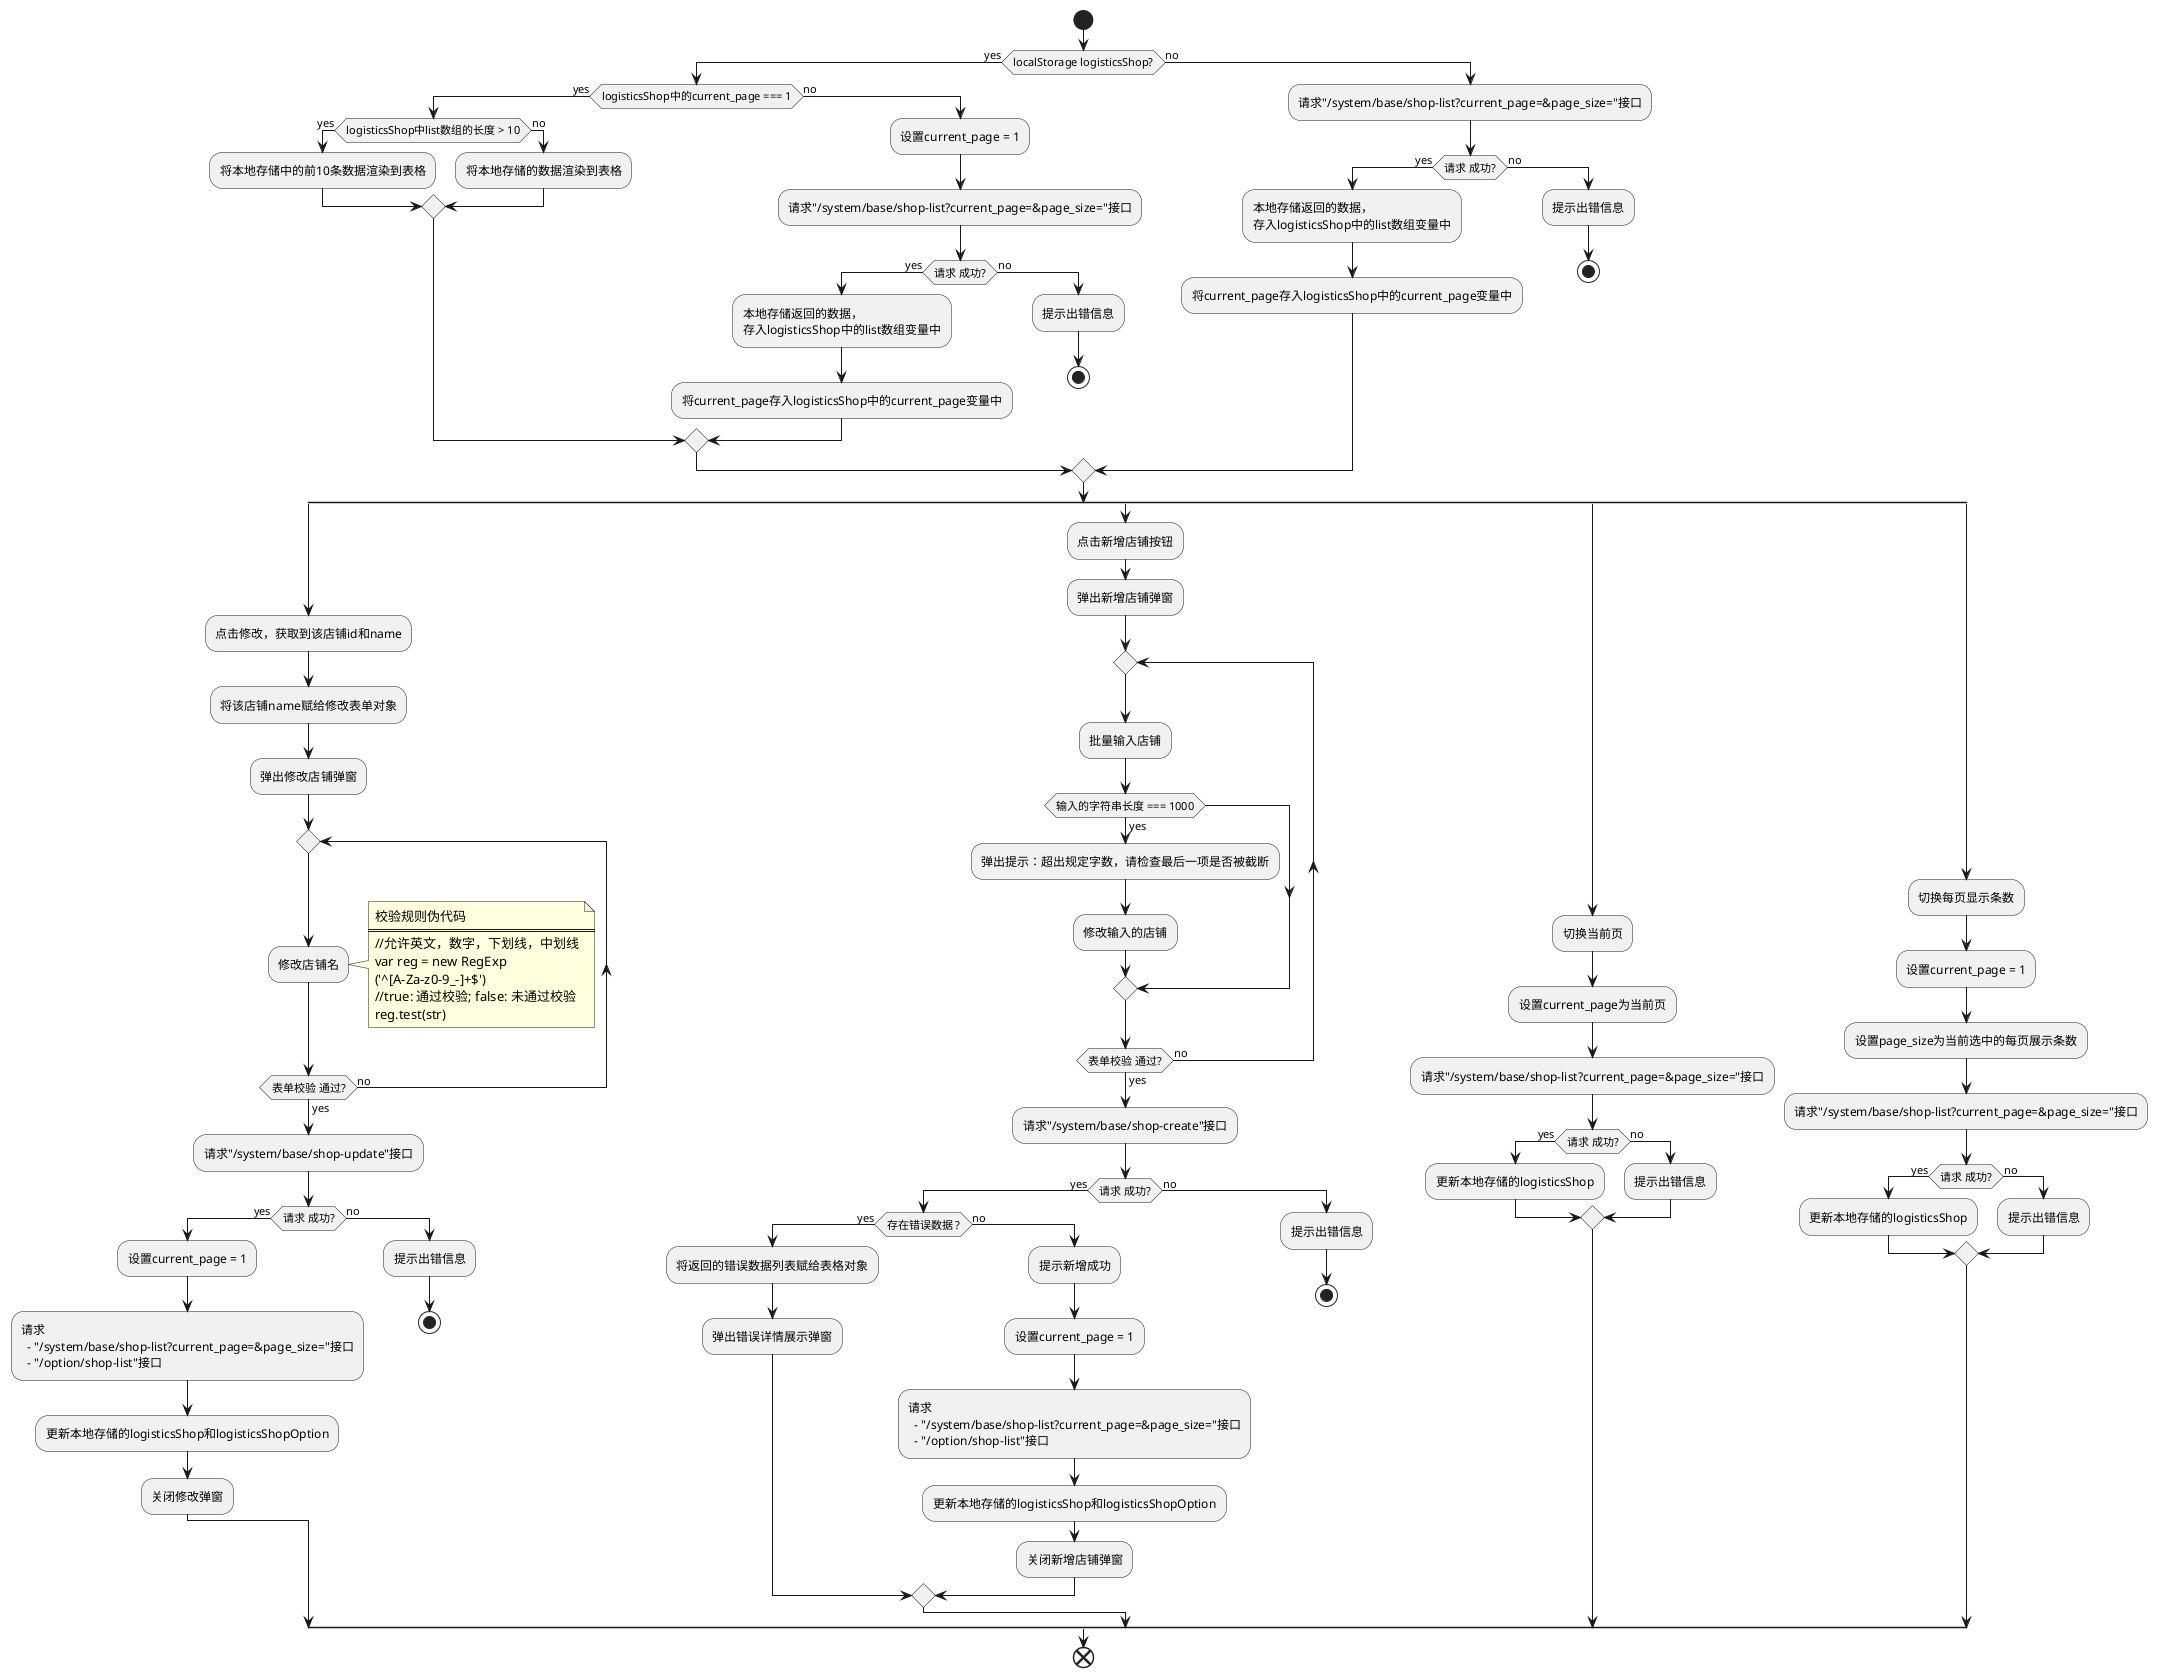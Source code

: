 @startuml

start
if(localStorage logisticsShop?) then (yes)
  if(logisticsShop中的current_page === 1) then (yes)
    if(logisticsShop中list数组的长度 > 10) then (yes)
      :将本地存储中的前10条数据渲染到表格;
    else (no)
      :将本地存储的数据渲染到表格;
    endif
  else (no)
    :设置current_page = 1;
    :请求"/system/base/shop-list?current_page=&page_size="接口;
    if(请求 成功?) then (yes)
      :本地存储返回的数据，
      存入logisticsShop中的list数组变量中;
      :将current_page存入logisticsShop中的current_page变量中;
    else (no)
      :提示出错信息;
      stop
    endif
  endif
else (no)
  :请求"/system/base/shop-list?current_page=&page_size="接口;
  if(请求 成功?) then (yes)
     :本地存储返回的数据，
    存入logisticsShop中的list数组变量中;
    :将current_page存入logisticsShop中的current_page变量中;
  else (no)
    :提示出错信息;
    stop
  endif
endif
split
  :点击修改，获取到该店铺id和name;
  :将该店铺name赋给修改表单对象;
  :弹出修改店铺弹窗;
  repeat
    :修改店铺名;
  repeat while(表单校验 通过?) is (no) not (yes)
  note right 
    校验规则伪代码
    ====
    //允许英文，数字，下划线，中划线
    var reg = new RegExp
    ('^[A-Za-z0-9_-]+$')  
    //true: 通过校验; false: 未通过校验
    reg.test(str)  
  end note
  :请求"/system/base/shop-update"接口;
  if(请求 成功?) then (yes)
    :设置current_page = 1;
    :请求
      - "/system/base/shop-list?current_page=&page_size="接口
      - "/option/shop-list"接口;
    :更新本地存储的logisticsShop和logisticsShopOption;
    :关闭修改弹窗;
  else (no)
    :提示出错信息;
    stop
  endif 
split again
  :点击新增店铺按钮;
  :弹出新增店铺弹窗;
  repeat
    :批量输入店铺;
    if(输入的字符串长度 === 1000) then (yes)
      :弹出提示：超出规定字数，请检查最后一项是否被截断;
      :修改输入的店铺;
    endif
  repeat while(表单校验 通过?) is (no) not (yes)
  :请求"/system/base/shop-create"接口;
  if(请求 成功?) then (yes)
    if(存在错误数据 ?) then (yes)
      :将返回的错误数据列表赋给表格对象;
      :弹出错误详情展示弹窗;
    else (no)
      :提示新增成功;
      :设置current_page = 1;
      :请求
        - "/system/base/shop-list?current_page=&page_size="接口
        - "/option/shop-list"接口;
      :更新本地存储的logisticsShop和logisticsShopOption;
      :关闭新增店铺弹窗;
    endif
  else (no)
    :提示出错信息;
    stop
  endif
split again
  :切换当前页;
  :设置current_page为当前页;
  :请求"/system/base/shop-list?current_page=&page_size="接口;
  if(请求 成功?) then (yes)
    :更新本地存储的logisticsShop;
  else (no)
    :提示出错信息;
  endif
split again 
  :切换每页显示条数;
  :设置current_page = 1;
  :设置page_size为当前选中的每页展示条数;
  :请求"/system/base/shop-list?current_page=&page_size="接口;
  if(请求 成功?) then (yes)
    :更新本地存储的logisticsShop;
  else (no)
    :提示出错信息;
  endif
end split
end

@enduml
